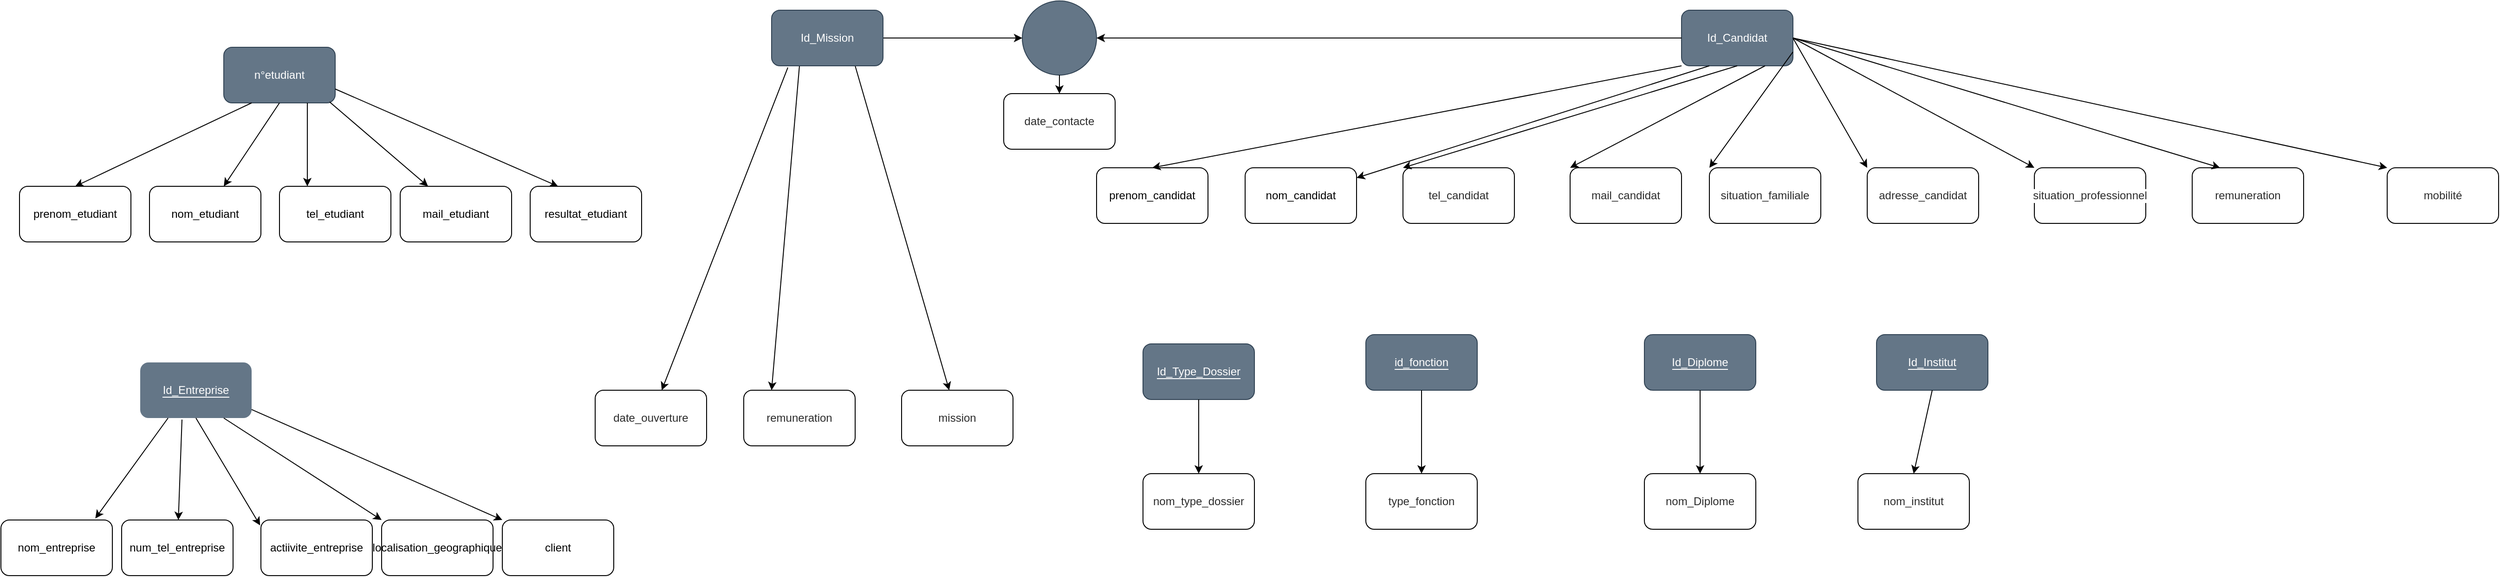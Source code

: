 <mxfile version="15.7.3" type="device"><diagram id="9ksh_k9edT7cTH_PwD9l" name="Page-1"><mxGraphModel dx="3555" dy="1905" grid="1" gridSize="10" guides="1" tooltips="1" connect="1" arrows="1" fold="1" page="1" pageScale="1" pageWidth="3300" pageHeight="2339" math="0" shadow="0"><root><mxCell id="0"/><mxCell id="1" parent="0"/><mxCell id="roBz4BsFdItuQ0xgLX5T-1" value="n°etudiant" style="rounded=1;whiteSpace=wrap;html=1;fillColor=#647687;fontColor=#ffffff;strokeColor=#314354;" parent="1" vertex="1"><mxGeometry x="330" y="70" width="120" height="60" as="geometry"/></mxCell><mxCell id="roBz4BsFdItuQ0xgLX5T-2" value="prenom_etudiant&lt;br&gt;" style="rounded=1;whiteSpace=wrap;html=1;" parent="1" vertex="1"><mxGeometry x="110" y="220" width="120" height="60" as="geometry"/></mxCell><mxCell id="roBz4BsFdItuQ0xgLX5T-3" value="nom_etudiant" style="rounded=1;whiteSpace=wrap;html=1;" parent="1" vertex="1"><mxGeometry x="250" y="220" width="120" height="60" as="geometry"/></mxCell><mxCell id="roBz4BsFdItuQ0xgLX5T-4" value="tel_etudiant" style="rounded=1;whiteSpace=wrap;html=1;" parent="1" vertex="1"><mxGeometry x="390" y="220" width="120" height="60" as="geometry"/></mxCell><mxCell id="roBz4BsFdItuQ0xgLX5T-5" value="mail_etudiant&lt;span style=&quot;color: rgba(0 , 0 , 0 , 0) ; font-family: monospace ; font-size: 0px&quot;&gt;%3CmxGraphModel%3E%3Croot%3E%3CmxCell%20id%3D%220%22%2F%3E%3CmxCell%20id%3D%221%22%20parent%3D%220%22%2F%3E%3CmxCell%20id%3D%222%22%20value%3D%22tel_etudiant%22%20style%3D%22rounded%3D1%3BwhiteSpace%3Dwrap%3Bhtml%3D1%3B%22%20vertex%3D%221%22%20parent%3D%221%22%3E%3CmxGeometry%20x%3D%22490%22%20y%3D%22220%22%20width%3D%22120%22%20height%3D%2260%22%20as%3D%22geometry%22%2F%3E%3C%2FmxCell%3E%3C%2Froot%3E%3C%2FmxGraphModel%3E&lt;/span&gt;" style="rounded=1;whiteSpace=wrap;html=1;" parent="1" vertex="1"><mxGeometry x="520" y="220" width="120" height="60" as="geometry"/></mxCell><mxCell id="roBz4BsFdItuQ0xgLX5T-6" value="resultat_etudiant" style="rounded=1;whiteSpace=wrap;html=1;" parent="1" vertex="1"><mxGeometry x="660" y="220" width="120" height="60" as="geometry"/></mxCell><mxCell id="roBz4BsFdItuQ0xgLX5T-7" value="" style="endArrow=classic;html=1;rounded=0;exitX=0.25;exitY=1;exitDx=0;exitDy=0;entryX=0.5;entryY=0;entryDx=0;entryDy=0;" parent="1" source="roBz4BsFdItuQ0xgLX5T-1" target="roBz4BsFdItuQ0xgLX5T-2" edge="1"><mxGeometry width="50" height="50" relative="1" as="geometry"><mxPoint x="700" y="410" as="sourcePoint"/><mxPoint x="750" y="360" as="targetPoint"/></mxGeometry></mxCell><mxCell id="roBz4BsFdItuQ0xgLX5T-8" value="" style="endArrow=classic;html=1;rounded=0;exitX=0.5;exitY=1;exitDx=0;exitDy=0;" parent="1" source="roBz4BsFdItuQ0xgLX5T-1" target="roBz4BsFdItuQ0xgLX5T-3" edge="1"><mxGeometry width="50" height="50" relative="1" as="geometry"><mxPoint x="370" y="140" as="sourcePoint"/><mxPoint x="230" y="230" as="targetPoint"/></mxGeometry></mxCell><mxCell id="roBz4BsFdItuQ0xgLX5T-9" value="" style="endArrow=classic;html=1;rounded=0;exitX=0.75;exitY=1;exitDx=0;exitDy=0;entryX=0.25;entryY=0;entryDx=0;entryDy=0;" parent="1" source="roBz4BsFdItuQ0xgLX5T-1" target="roBz4BsFdItuQ0xgLX5T-4" edge="1"><mxGeometry width="50" height="50" relative="1" as="geometry"><mxPoint x="700" y="410" as="sourcePoint"/><mxPoint x="750" y="360" as="targetPoint"/></mxGeometry></mxCell><mxCell id="roBz4BsFdItuQ0xgLX5T-10" value="" style="endArrow=classic;html=1;rounded=0;entryX=0.25;entryY=0;entryDx=0;entryDy=0;exitX=0.95;exitY=0.983;exitDx=0;exitDy=0;exitPerimeter=0;" parent="1" source="roBz4BsFdItuQ0xgLX5T-1" target="roBz4BsFdItuQ0xgLX5T-5" edge="1"><mxGeometry width="50" height="50" relative="1" as="geometry"><mxPoint x="450" y="120" as="sourcePoint"/><mxPoint x="750" y="360" as="targetPoint"/></mxGeometry></mxCell><mxCell id="roBz4BsFdItuQ0xgLX5T-11" value="" style="endArrow=classic;html=1;rounded=0;exitX=1;exitY=0.75;exitDx=0;exitDy=0;entryX=0.25;entryY=0;entryDx=0;entryDy=0;" parent="1" source="roBz4BsFdItuQ0xgLX5T-1" target="roBz4BsFdItuQ0xgLX5T-6" edge="1"><mxGeometry width="50" height="50" relative="1" as="geometry"><mxPoint x="700" y="410" as="sourcePoint"/><mxPoint x="750" y="360" as="targetPoint"/></mxGeometry></mxCell><mxCell id="j-IBFgfmsUwGcOy1hlN--1" value="Id_Candidat" style="rounded=1;whiteSpace=wrap;html=1;fillColor=#647687;strokeColor=#314354;fontColor=#ffffff;" vertex="1" parent="1"><mxGeometry x="1900" y="30" width="120" height="60" as="geometry"/></mxCell><mxCell id="j-IBFgfmsUwGcOy1hlN--2" value="prenom_candidat" style="rounded=1;whiteSpace=wrap;html=1;" vertex="1" parent="1"><mxGeometry x="1270" y="200" width="120" height="60" as="geometry"/></mxCell><mxCell id="j-IBFgfmsUwGcOy1hlN--3" value="&lt;span style=&quot;color: rgba(0 , 0 , 0 , 0) ; font-family: monospace ; font-size: 0px&quot;&gt;%3CmxGraphModel%3E%3Croot%3E%3CmxCell%20id%3D%220%22%2F%3E%3CmxCell%20id%3D%221%22%20parent%3D%220%22%2F%3E%3CmxCell%20id%3D%222%22%20value%3D%22prenom_candidat%22%20style%3D%22rounded%3D1%3BwhiteSpace%3Dwrap%3Bhtml%3D1%3B%22%20vertex%3D%221%22%20parent%3D%221%22%3E%3CmxGeometry%20x%3D%221100%22%20y%3D%22210%22%20width%3D%22120%22%20height%3D%2260%22%20as%3D%22geometry%22%2F%3E%3C%2FmxCell%3E%3C%2Froot%3E%3C%2FmxGraphModel%3E&lt;/span&gt;nom_candidat" style="rounded=1;whiteSpace=wrap;html=1;" vertex="1" parent="1"><mxGeometry x="1430" y="200" width="120" height="60" as="geometry"/></mxCell><mxCell id="j-IBFgfmsUwGcOy1hlN--10" value="tel_candidat" style="rounded=1;whiteSpace=wrap;html=1;labelBackgroundColor=#FFFFFF;fontColor=#2B2B2B;strokeColor=#000000;fillColor=#FFFFFF;" vertex="1" parent="1"><mxGeometry x="1600" y="200" width="120" height="60" as="geometry"/></mxCell><mxCell id="j-IBFgfmsUwGcOy1hlN--11" value="mail_candidat" style="rounded=1;whiteSpace=wrap;html=1;labelBackgroundColor=#FFFFFF;fontColor=#2B2B2B;strokeColor=#000000;fillColor=#FFFFFF;" vertex="1" parent="1"><mxGeometry x="1780" y="200" width="120" height="60" as="geometry"/></mxCell><mxCell id="j-IBFgfmsUwGcOy1hlN--12" value="situation_familiale" style="rounded=1;whiteSpace=wrap;html=1;labelBackgroundColor=#FFFFFF;fontColor=#2B2B2B;strokeColor=#000000;fillColor=#FFFFFF;" vertex="1" parent="1"><mxGeometry x="1930" y="200" width="120" height="60" as="geometry"/></mxCell><mxCell id="j-IBFgfmsUwGcOy1hlN--13" value="adresse_candidat" style="rounded=1;whiteSpace=wrap;html=1;labelBackgroundColor=#FFFFFF;fontColor=#2B2B2B;strokeColor=#000000;fillColor=#FFFFFF;" vertex="1" parent="1"><mxGeometry x="2100" y="200" width="120" height="60" as="geometry"/></mxCell><mxCell id="j-IBFgfmsUwGcOy1hlN--14" value="situation_professionnel&lt;br&gt;" style="rounded=1;whiteSpace=wrap;html=1;labelBackgroundColor=#FFFFFF;fontColor=#2B2B2B;strokeColor=#000000;fillColor=#FFFFFF;" vertex="1" parent="1"><mxGeometry x="2280" y="200" width="120" height="60" as="geometry"/></mxCell><mxCell id="j-IBFgfmsUwGcOy1hlN--15" value="remuneration" style="rounded=1;whiteSpace=wrap;html=1;labelBackgroundColor=#FFFFFF;fontColor=#2B2B2B;strokeColor=#000000;fillColor=#FFFFFF;" vertex="1" parent="1"><mxGeometry x="2450" y="200" width="120" height="60" as="geometry"/></mxCell><mxCell id="j-IBFgfmsUwGcOy1hlN--16" value="mobilité" style="rounded=1;whiteSpace=wrap;html=1;labelBackgroundColor=#FFFFFF;fontColor=#2B2B2B;strokeColor=#000000;fillColor=#FFFFFF;" vertex="1" parent="1"><mxGeometry x="2660" y="200" width="120" height="60" as="geometry"/></mxCell><mxCell id="j-IBFgfmsUwGcOy1hlN--17" value="" style="endArrow=classic;html=1;rounded=0;fontColor=#2B2B2B;exitX=0;exitY=1;exitDx=0;exitDy=0;entryX=0.5;entryY=0;entryDx=0;entryDy=0;" edge="1" parent="1" source="j-IBFgfmsUwGcOy1hlN--1" target="j-IBFgfmsUwGcOy1hlN--2"><mxGeometry width="50" height="50" relative="1" as="geometry"><mxPoint x="1540" y="440" as="sourcePoint"/><mxPoint x="1590" y="390" as="targetPoint"/></mxGeometry></mxCell><mxCell id="j-IBFgfmsUwGcOy1hlN--18" value="" style="endArrow=classic;html=1;rounded=0;fontColor=#2B2B2B;exitX=0.25;exitY=1;exitDx=0;exitDy=0;" edge="1" parent="1" source="j-IBFgfmsUwGcOy1hlN--1" target="j-IBFgfmsUwGcOy1hlN--3"><mxGeometry width="50" height="50" relative="1" as="geometry"><mxPoint x="1230" y="140" as="sourcePoint"/><mxPoint x="1170" y="220" as="targetPoint"/></mxGeometry></mxCell><mxCell id="j-IBFgfmsUwGcOy1hlN--19" value="" style="endArrow=classic;html=1;rounded=0;fontColor=#2B2B2B;exitX=0.5;exitY=1;exitDx=0;exitDy=0;entryX=0;entryY=0;entryDx=0;entryDy=0;" edge="1" parent="1" source="j-IBFgfmsUwGcOy1hlN--1" target="j-IBFgfmsUwGcOy1hlN--10"><mxGeometry width="50" height="50" relative="1" as="geometry"><mxPoint x="1240" y="150" as="sourcePoint"/><mxPoint x="1180" y="230" as="targetPoint"/></mxGeometry></mxCell><mxCell id="j-IBFgfmsUwGcOy1hlN--20" value="" style="endArrow=classic;html=1;rounded=0;fontColor=#2B2B2B;exitX=0.75;exitY=1;exitDx=0;exitDy=0;entryX=0;entryY=0;entryDx=0;entryDy=0;" edge="1" parent="1" source="j-IBFgfmsUwGcOy1hlN--1" target="j-IBFgfmsUwGcOy1hlN--11"><mxGeometry width="50" height="50" relative="1" as="geometry"><mxPoint x="1250" y="160" as="sourcePoint"/><mxPoint x="1190" y="240" as="targetPoint"/></mxGeometry></mxCell><mxCell id="j-IBFgfmsUwGcOy1hlN--21" value="" style="endArrow=classic;html=1;rounded=0;fontColor=#2B2B2B;exitX=1;exitY=0.75;exitDx=0;exitDy=0;entryX=0;entryY=0;entryDx=0;entryDy=0;" edge="1" parent="1" source="j-IBFgfmsUwGcOy1hlN--1" target="j-IBFgfmsUwGcOy1hlN--12"><mxGeometry width="50" height="50" relative="1" as="geometry"><mxPoint x="1260" y="170" as="sourcePoint"/><mxPoint x="1200" y="250" as="targetPoint"/></mxGeometry></mxCell><mxCell id="j-IBFgfmsUwGcOy1hlN--22" value="" style="endArrow=classic;html=1;rounded=0;fontColor=#2B2B2B;exitX=1;exitY=0.5;exitDx=0;exitDy=0;entryX=0;entryY=0;entryDx=0;entryDy=0;" edge="1" parent="1" source="j-IBFgfmsUwGcOy1hlN--1" target="j-IBFgfmsUwGcOy1hlN--13"><mxGeometry width="50" height="50" relative="1" as="geometry"><mxPoint x="1270" y="180" as="sourcePoint"/><mxPoint x="1210" y="260" as="targetPoint"/></mxGeometry></mxCell><mxCell id="j-IBFgfmsUwGcOy1hlN--23" value="" style="endArrow=classic;html=1;rounded=0;fontColor=#2B2B2B;entryX=0;entryY=0;entryDx=0;entryDy=0;exitX=1;exitY=0.5;exitDx=0;exitDy=0;" edge="1" parent="1" source="j-IBFgfmsUwGcOy1hlN--1" target="j-IBFgfmsUwGcOy1hlN--14"><mxGeometry width="50" height="50" relative="1" as="geometry"><mxPoint x="1280" y="190" as="sourcePoint"/><mxPoint x="1220" y="270" as="targetPoint"/></mxGeometry></mxCell><mxCell id="j-IBFgfmsUwGcOy1hlN--24" value="" style="endArrow=classic;html=1;rounded=0;fontColor=#2B2B2B;exitX=1;exitY=0.5;exitDx=0;exitDy=0;entryX=0.25;entryY=0;entryDx=0;entryDy=0;" edge="1" parent="1" source="j-IBFgfmsUwGcOy1hlN--1" target="j-IBFgfmsUwGcOy1hlN--15"><mxGeometry width="50" height="50" relative="1" as="geometry"><mxPoint x="1290" y="200" as="sourcePoint"/><mxPoint x="1230" y="280" as="targetPoint"/></mxGeometry></mxCell><mxCell id="j-IBFgfmsUwGcOy1hlN--25" value="" style="endArrow=classic;html=1;rounded=0;fontColor=#2B2B2B;exitX=1;exitY=0.5;exitDx=0;exitDy=0;entryX=0;entryY=0;entryDx=0;entryDy=0;" edge="1" parent="1" source="j-IBFgfmsUwGcOy1hlN--1" target="j-IBFgfmsUwGcOy1hlN--16"><mxGeometry width="50" height="50" relative="1" as="geometry"><mxPoint x="1300" y="210" as="sourcePoint"/><mxPoint x="1240" y="290" as="targetPoint"/></mxGeometry></mxCell><mxCell id="j-IBFgfmsUwGcOy1hlN--26" value="&lt;span style=&quot;background-color: rgb(100 , 118 , 135)&quot;&gt;Id_Diplome&lt;/span&gt;" style="rounded=1;whiteSpace=wrap;html=1;labelBackgroundColor=#FFFFFF;fontColor=#ffffff;strokeColor=#314354;fillColor=#647687;" vertex="1" parent="1"><mxGeometry x="1860" y="380" width="120" height="60" as="geometry"/></mxCell><mxCell id="j-IBFgfmsUwGcOy1hlN--27" value="nom_Diplome" style="rounded=1;whiteSpace=wrap;html=1;labelBackgroundColor=#FFFFFF;fontColor=#2B2B2B;strokeColor=#000000;fillColor=#FFFFFF;" vertex="1" parent="1"><mxGeometry x="1860" y="530" width="120" height="60" as="geometry"/></mxCell><mxCell id="j-IBFgfmsUwGcOy1hlN--28" value="" style="endArrow=classic;html=1;rounded=0;fontColor=#2B2B2B;exitX=0.5;exitY=1;exitDx=0;exitDy=0;entryX=0.5;entryY=0;entryDx=0;entryDy=0;" edge="1" parent="1" source="j-IBFgfmsUwGcOy1hlN--26" target="j-IBFgfmsUwGcOy1hlN--27"><mxGeometry width="50" height="50" relative="1" as="geometry"><mxPoint x="2100" y="370" as="sourcePoint"/><mxPoint x="2150" y="320" as="targetPoint"/></mxGeometry></mxCell><mxCell id="j-IBFgfmsUwGcOy1hlN--29" value="&lt;span style=&quot;background-color: rgb(100 , 118 , 135)&quot;&gt;Id_Institut&lt;/span&gt;" style="rounded=1;whiteSpace=wrap;html=1;labelBackgroundColor=#FFFFFF;fontColor=#ffffff;strokeColor=#314354;fillColor=#647687;" vertex="1" parent="1"><mxGeometry x="2110" y="380" width="120" height="60" as="geometry"/></mxCell><mxCell id="j-IBFgfmsUwGcOy1hlN--30" value="nom_institut" style="rounded=1;whiteSpace=wrap;html=1;labelBackgroundColor=#FFFFFF;fontColor=#2B2B2B;strokeColor=#000000;fillColor=#FFFFFF;" vertex="1" parent="1"><mxGeometry x="2090" y="530" width="120" height="60" as="geometry"/></mxCell><mxCell id="j-IBFgfmsUwGcOy1hlN--31" value="" style="endArrow=classic;html=1;rounded=0;fontColor=#2B2B2B;exitX=0.5;exitY=1;exitDx=0;exitDy=0;entryX=0.5;entryY=0;entryDx=0;entryDy=0;" edge="1" parent="1" source="j-IBFgfmsUwGcOy1hlN--29" target="j-IBFgfmsUwGcOy1hlN--30"><mxGeometry width="50" height="50" relative="1" as="geometry"><mxPoint x="2100" y="370" as="sourcePoint"/><mxPoint x="2150" y="320" as="targetPoint"/></mxGeometry></mxCell><mxCell id="j-IBFgfmsUwGcOy1hlN--32" value="&lt;font style=&quot;background-color: rgb(100 , 118 , 135)&quot;&gt;Id_Entreprise&lt;/font&gt;" style="rounded=1;whiteSpace=wrap;html=1;labelBackgroundColor=#FFFFFF;fontColor=#ffffff;strokeColor=none;fillColor=#647687;" vertex="1" parent="1"><mxGeometry x="240" y="410" width="120" height="60" as="geometry"/></mxCell><mxCell id="j-IBFgfmsUwGcOy1hlN--33" value="nom_entreprise" style="rounded=1;whiteSpace=wrap;html=1;" vertex="1" parent="1"><mxGeometry x="90" y="580" width="120" height="60" as="geometry"/></mxCell><mxCell id="j-IBFgfmsUwGcOy1hlN--34" value="num_tel_entreprise" style="rounded=1;whiteSpace=wrap;html=1;" vertex="1" parent="1"><mxGeometry x="220" y="580" width="120" height="60" as="geometry"/></mxCell><mxCell id="j-IBFgfmsUwGcOy1hlN--35" value="actiivite_entreprise" style="rounded=1;whiteSpace=wrap;html=1;" vertex="1" parent="1"><mxGeometry x="370" y="580" width="120" height="60" as="geometry"/></mxCell><mxCell id="j-IBFgfmsUwGcOy1hlN--36" value="localisation_geographique" style="rounded=1;whiteSpace=wrap;html=1;" vertex="1" parent="1"><mxGeometry x="500" y="580" width="120" height="60" as="geometry"/></mxCell><mxCell id="j-IBFgfmsUwGcOy1hlN--37" value="client" style="rounded=1;whiteSpace=wrap;html=1;" vertex="1" parent="1"><mxGeometry x="630" y="580" width="120" height="60" as="geometry"/></mxCell><mxCell id="j-IBFgfmsUwGcOy1hlN--38" value="" style="endArrow=classic;html=1;rounded=0;fontColor=#2B2B2B;exitX=0.25;exitY=1;exitDx=0;exitDy=0;entryX=0.847;entryY=-0.028;entryDx=0;entryDy=0;entryPerimeter=0;" edge="1" parent="1" source="j-IBFgfmsUwGcOy1hlN--32" target="j-IBFgfmsUwGcOy1hlN--33"><mxGeometry width="50" height="50" relative="1" as="geometry"><mxPoint x="930" y="290" as="sourcePoint"/><mxPoint x="980" y="240" as="targetPoint"/></mxGeometry></mxCell><mxCell id="j-IBFgfmsUwGcOy1hlN--39" value="" style="endArrow=classic;html=1;rounded=0;fontColor=#2B2B2B;exitX=0.375;exitY=1.028;exitDx=0;exitDy=0;exitPerimeter=0;" edge="1" parent="1" source="j-IBFgfmsUwGcOy1hlN--32" target="j-IBFgfmsUwGcOy1hlN--34"><mxGeometry width="50" height="50" relative="1" as="geometry"><mxPoint x="910" y="450" as="sourcePoint"/><mxPoint x="960" y="400" as="targetPoint"/></mxGeometry></mxCell><mxCell id="j-IBFgfmsUwGcOy1hlN--40" value="" style="endArrow=classic;html=1;rounded=0;fontColor=#2B2B2B;exitX=0.5;exitY=1;exitDx=0;exitDy=0;entryX=-0.007;entryY=0.097;entryDx=0;entryDy=0;entryPerimeter=0;" edge="1" parent="1" source="j-IBFgfmsUwGcOy1hlN--32" target="j-IBFgfmsUwGcOy1hlN--35"><mxGeometry width="50" height="50" relative="1" as="geometry"><mxPoint x="920" y="520" as="sourcePoint"/><mxPoint x="821.64" y="648.32" as="targetPoint"/></mxGeometry></mxCell><mxCell id="j-IBFgfmsUwGcOy1hlN--41" value="" style="endArrow=classic;html=1;rounded=0;fontColor=#2B2B2B;exitX=0.75;exitY=1;exitDx=0;exitDy=0;entryX=0;entryY=0;entryDx=0;entryDy=0;" edge="1" parent="1" source="j-IBFgfmsUwGcOy1hlN--32" target="j-IBFgfmsUwGcOy1hlN--36"><mxGeometry width="50" height="50" relative="1" as="geometry"><mxPoint x="930" y="530" as="sourcePoint"/><mxPoint x="831.64" y="658.32" as="targetPoint"/></mxGeometry></mxCell><mxCell id="j-IBFgfmsUwGcOy1hlN--42" value="" style="endArrow=classic;html=1;rounded=0;fontColor=#2B2B2B;exitX=1;exitY=0.847;exitDx=0;exitDy=0;entryX=0;entryY=0;entryDx=0;entryDy=0;exitPerimeter=0;" edge="1" parent="1" source="j-IBFgfmsUwGcOy1hlN--32" target="j-IBFgfmsUwGcOy1hlN--37"><mxGeometry width="50" height="50" relative="1" as="geometry"><mxPoint x="940" y="540" as="sourcePoint"/><mxPoint x="841.64" y="668.32" as="targetPoint"/></mxGeometry></mxCell><mxCell id="j-IBFgfmsUwGcOy1hlN--43" value="&lt;span style=&quot;background-color: rgb(100 , 118 , 135)&quot;&gt;Id_Type_Dossier&lt;/span&gt;" style="rounded=1;whiteSpace=wrap;html=1;labelBackgroundColor=#FFFFFF;fontColor=#ffffff;strokeColor=#314354;fillColor=#647687;" vertex="1" parent="1"><mxGeometry x="1320" y="390" width="120" height="60" as="geometry"/></mxCell><mxCell id="j-IBFgfmsUwGcOy1hlN--44" value="nom_type_dossier" style="rounded=1;whiteSpace=wrap;html=1;labelBackgroundColor=#FFFFFF;fontColor=#2B2B2B;strokeColor=#000000;fillColor=#FFFFFF;" vertex="1" parent="1"><mxGeometry x="1320" y="530" width="120" height="60" as="geometry"/></mxCell><mxCell id="j-IBFgfmsUwGcOy1hlN--45" value="&lt;span style=&quot;background-color: rgb(100 , 118 , 135)&quot;&gt;id_fonction&lt;/span&gt;" style="rounded=1;whiteSpace=wrap;html=1;labelBackgroundColor=#FFFFFF;fontColor=#ffffff;strokeColor=#314354;fillColor=#647687;" vertex="1" parent="1"><mxGeometry x="1560" y="380" width="120" height="60" as="geometry"/></mxCell><mxCell id="j-IBFgfmsUwGcOy1hlN--46" value="type_fonction" style="rounded=1;whiteSpace=wrap;html=1;labelBackgroundColor=#FFFFFF;fontColor=#2B2B2B;strokeColor=#000000;fillColor=#FFFFFF;" vertex="1" parent="1"><mxGeometry x="1560" y="530" width="120" height="60" as="geometry"/></mxCell><mxCell id="j-IBFgfmsUwGcOy1hlN--48" value="" style="endArrow=classic;html=1;rounded=0;fontColor=#2B2B2B;exitX=0.5;exitY=1;exitDx=0;exitDy=0;entryX=0.5;entryY=0;entryDx=0;entryDy=0;" edge="1" parent="1" source="j-IBFgfmsUwGcOy1hlN--43" target="j-IBFgfmsUwGcOy1hlN--44"><mxGeometry width="50" height="50" relative="1" as="geometry"><mxPoint x="1890" y="410" as="sourcePoint"/><mxPoint x="1940" y="360" as="targetPoint"/></mxGeometry></mxCell><mxCell id="j-IBFgfmsUwGcOy1hlN--49" value="" style="endArrow=classic;html=1;rounded=0;fontColor=#2B2B2B;exitX=0.5;exitY=1;exitDx=0;exitDy=0;entryX=0.5;entryY=0;entryDx=0;entryDy=0;" edge="1" parent="1" source="j-IBFgfmsUwGcOy1hlN--45" target="j-IBFgfmsUwGcOy1hlN--46"><mxGeometry width="50" height="50" relative="1" as="geometry"><mxPoint x="1890" y="410" as="sourcePoint"/><mxPoint x="1940" y="360" as="targetPoint"/></mxGeometry></mxCell><mxCell id="j-IBFgfmsUwGcOy1hlN--51" value="date_ouverture" style="rounded=1;whiteSpace=wrap;html=1;labelBackgroundColor=#FFFFFF;fontColor=#2B2B2B;strokeColor=#000000;fillColor=#FFFFFF;" vertex="1" parent="1"><mxGeometry x="730" y="440" width="120" height="60" as="geometry"/></mxCell><mxCell id="j-IBFgfmsUwGcOy1hlN--52" value="remuneration" style="rounded=1;whiteSpace=wrap;html=1;labelBackgroundColor=#FFFFFF;fontColor=#2B2B2B;strokeColor=#000000;fillColor=#FFFFFF;" vertex="1" parent="1"><mxGeometry x="890" y="440" width="120" height="60" as="geometry"/></mxCell><mxCell id="j-IBFgfmsUwGcOy1hlN--53" value="mission" style="rounded=1;whiteSpace=wrap;html=1;labelBackgroundColor=#FFFFFF;fontColor=#2B2B2B;strokeColor=#000000;fillColor=#FFFFFF;" vertex="1" parent="1"><mxGeometry x="1060" y="440" width="120" height="60" as="geometry"/></mxCell><mxCell id="j-IBFgfmsUwGcOy1hlN--54" value="" style="endArrow=classic;html=1;rounded=0;fontColor=#2B2B2B;exitX=0.146;exitY=1.031;exitDx=0;exitDy=0;exitPerimeter=0;" edge="1" parent="1" source="j-IBFgfmsUwGcOy1hlN--62" target="j-IBFgfmsUwGcOy1hlN--51"><mxGeometry width="50" height="50" relative="1" as="geometry"><mxPoint x="780" y="470" as="sourcePoint"/><mxPoint x="830" y="420" as="targetPoint"/></mxGeometry></mxCell><mxCell id="j-IBFgfmsUwGcOy1hlN--55" value="" style="endArrow=classic;html=1;rounded=0;fontColor=#2B2B2B;exitX=0.25;exitY=1;exitDx=0;exitDy=0;entryX=0.25;entryY=0;entryDx=0;entryDy=0;" edge="1" parent="1" source="j-IBFgfmsUwGcOy1hlN--62" target="j-IBFgfmsUwGcOy1hlN--52"><mxGeometry width="50" height="50" relative="1" as="geometry"><mxPoint x="890.32" y="352.94" as="sourcePoint"/><mxPoint x="821.325" y="450.0" as="targetPoint"/></mxGeometry></mxCell><mxCell id="j-IBFgfmsUwGcOy1hlN--56" value="" style="endArrow=classic;html=1;rounded=0;fontColor=#2B2B2B;exitX=0.75;exitY=1;exitDx=0;exitDy=0;" edge="1" parent="1" source="j-IBFgfmsUwGcOy1hlN--62" target="j-IBFgfmsUwGcOy1hlN--53"><mxGeometry width="50" height="50" relative="1" as="geometry"><mxPoint x="900.32" y="362.94" as="sourcePoint"/><mxPoint x="831.325" y="460.0" as="targetPoint"/></mxGeometry></mxCell><mxCell id="j-IBFgfmsUwGcOy1hlN--57" value="" style="ellipse;whiteSpace=wrap;html=1;aspect=fixed;labelBackgroundColor=#FFFFFF;fontColor=#ffffff;strokeColor=#314354;fillColor=#647687;" vertex="1" parent="1"><mxGeometry x="1190" y="20" width="80" height="80" as="geometry"/></mxCell><mxCell id="j-IBFgfmsUwGcOy1hlN--58" value="" style="endArrow=classic;html=1;rounded=0;fontColor=#2B2B2B;exitX=1;exitY=0.5;exitDx=0;exitDy=0;" edge="1" parent="1" source="j-IBFgfmsUwGcOy1hlN--62" target="j-IBFgfmsUwGcOy1hlN--57"><mxGeometry width="50" height="50" relative="1" as="geometry"><mxPoint x="940" y="550" as="sourcePoint"/><mxPoint x="990" y="500" as="targetPoint"/></mxGeometry></mxCell><mxCell id="j-IBFgfmsUwGcOy1hlN--59" value="" style="endArrow=classic;html=1;rounded=0;fontColor=#2B2B2B;exitX=0;exitY=0.5;exitDx=0;exitDy=0;entryX=1;entryY=0.5;entryDx=0;entryDy=0;" edge="1" parent="1" source="j-IBFgfmsUwGcOy1hlN--1" target="j-IBFgfmsUwGcOy1hlN--57"><mxGeometry width="50" height="50" relative="1" as="geometry"><mxPoint x="1040" y="85" as="sourcePoint"/><mxPoint x="1250" y="100" as="targetPoint"/></mxGeometry></mxCell><mxCell id="j-IBFgfmsUwGcOy1hlN--60" value="date_contacte" style="rounded=1;whiteSpace=wrap;html=1;labelBackgroundColor=#FFFFFF;fontColor=#2B2B2B;strokeColor=#000000;fillColor=#FFFFFF;" vertex="1" parent="1"><mxGeometry x="1170" y="120" width="120" height="60" as="geometry"/></mxCell><mxCell id="j-IBFgfmsUwGcOy1hlN--61" value="" style="endArrow=classic;html=1;rounded=0;fontColor=#2B2B2B;exitX=0.5;exitY=1;exitDx=0;exitDy=0;entryX=0.5;entryY=0;entryDx=0;entryDy=0;" edge="1" parent="1" source="j-IBFgfmsUwGcOy1hlN--57" target="j-IBFgfmsUwGcOy1hlN--60"><mxGeometry width="50" height="50" relative="1" as="geometry"><mxPoint x="1230" y="230" as="sourcePoint"/><mxPoint x="1280" y="180" as="targetPoint"/></mxGeometry></mxCell><mxCell id="j-IBFgfmsUwGcOy1hlN--62" value="Id_Mission" style="rounded=1;whiteSpace=wrap;html=1;fillColor=#647687;fontColor=#ffffff;strokeColor=#314354;" vertex="1" parent="1"><mxGeometry x="920" y="30" width="120" height="60" as="geometry"/></mxCell></root></mxGraphModel></diagram></mxfile>